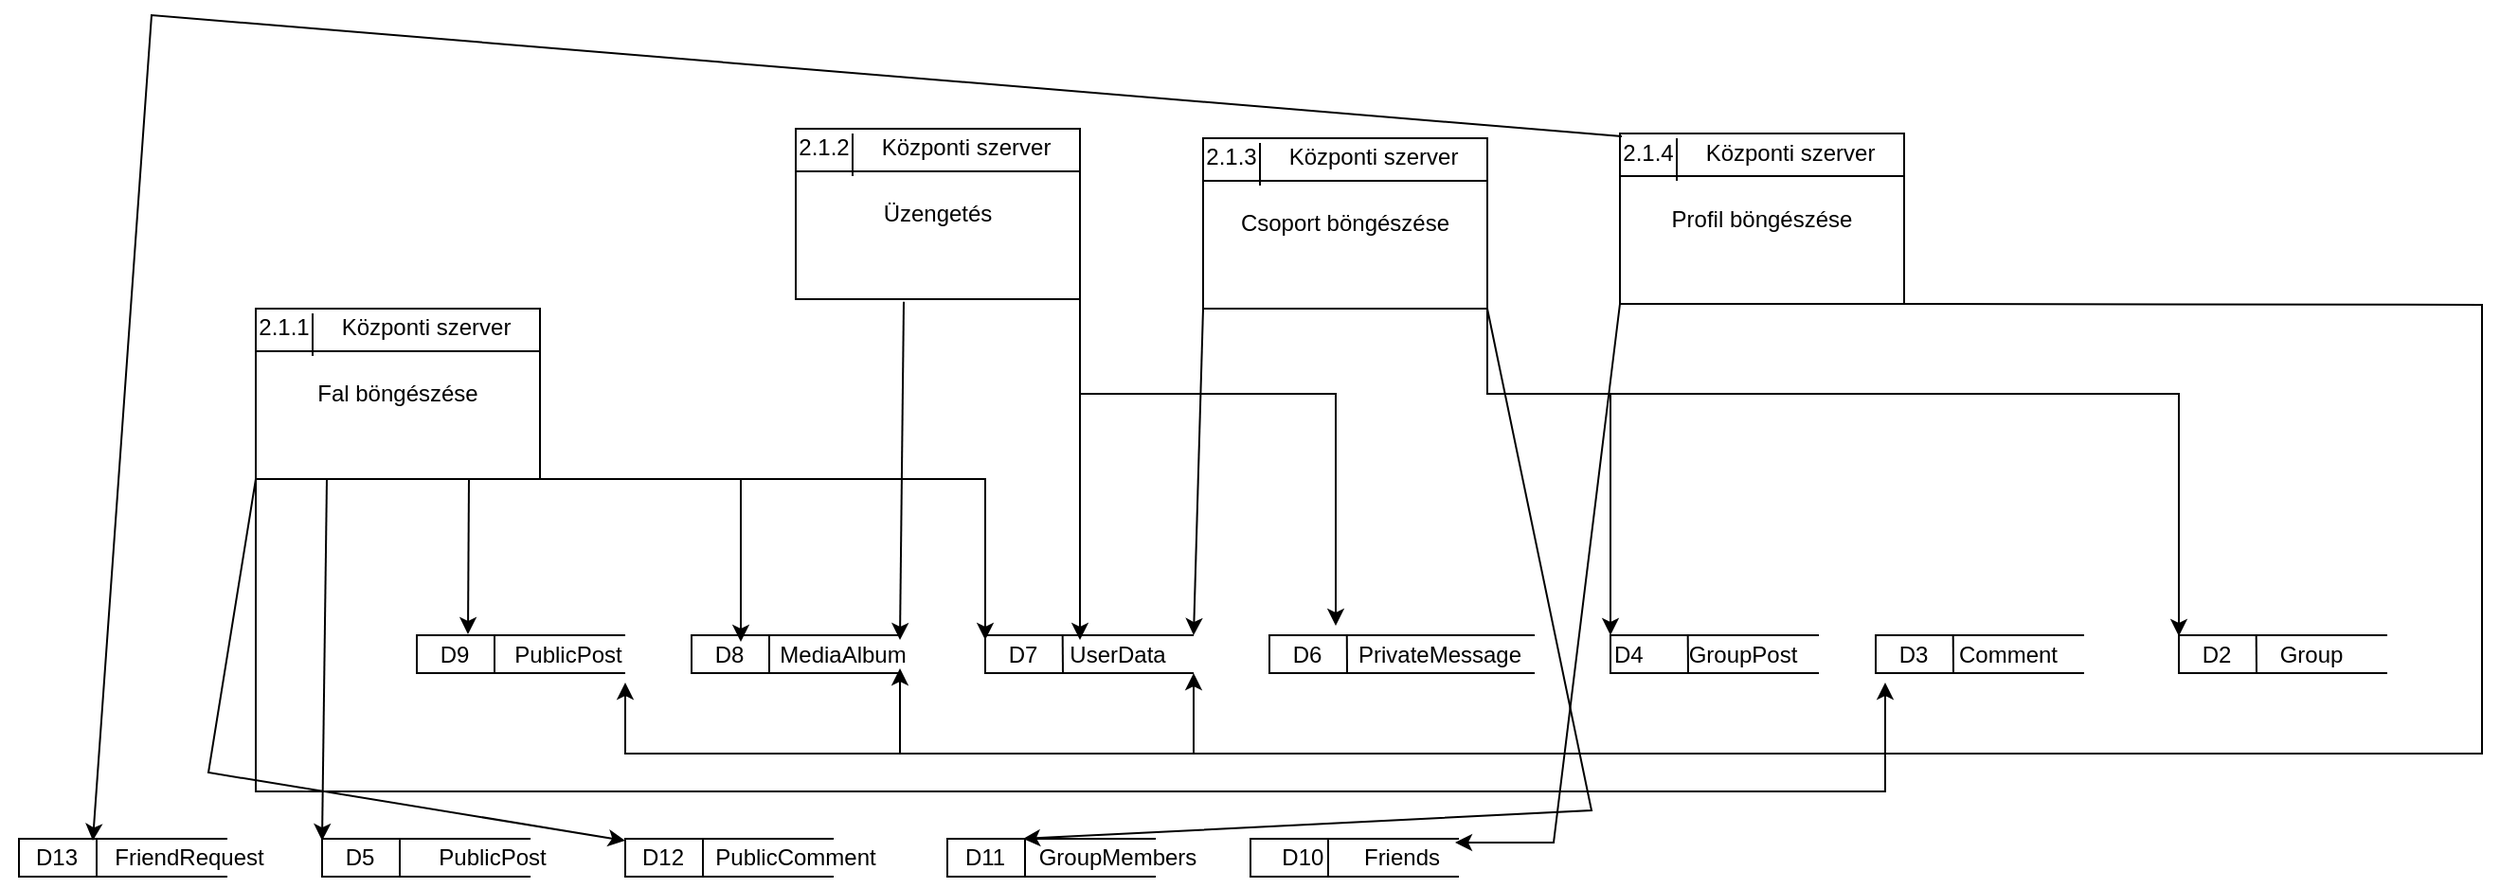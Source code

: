 <mxfile version="17.1.2" type="device"><diagram id="shE9v0hnylNguthQycy4" name="Page-1"><mxGraphModel dx="2272" dy="872" grid="1" gridSize="10" guides="1" tooltips="1" connect="1" arrows="1" fold="1" page="1" pageScale="1" pageWidth="850" pageHeight="1100" math="0" shadow="0"><root><mxCell id="0"/><mxCell id="1" parent="0"/><mxCell id="be3AMiHYgtLkQ3gNRqeP-21" value="" style="strokeWidth=1;html=1;shape=mxgraph.flowchart.annotation_1;align=left;pointerEvents=1;fillColor=#FFFFFF;" parent="1" vertex="1"><mxGeometry x="500" y="497.5" width="140" height="20" as="geometry"/></mxCell><mxCell id="be3AMiHYgtLkQ3gNRqeP-22" value="" style="endArrow=none;html=1;rounded=0;entryX=0.292;entryY=-0.017;entryDx=0;entryDy=0;entryPerimeter=0;" parent="1" target="be3AMiHYgtLkQ3gNRqeP-21" edge="1"><mxGeometry width="50" height="50" relative="1" as="geometry"><mxPoint x="541" y="517.5" as="sourcePoint"/><mxPoint x="541" y="502.5" as="targetPoint"/></mxGeometry></mxCell><mxCell id="be3AMiHYgtLkQ3gNRqeP-23" value="D6" style="text;html=1;strokeColor=none;fillColor=none;align=center;verticalAlign=middle;whiteSpace=wrap;rounded=0;" parent="1" vertex="1"><mxGeometry x="490" y="492.5" width="60" height="30" as="geometry"/></mxCell><mxCell id="be3AMiHYgtLkQ3gNRqeP-24" value="PrivateMessage" style="text;html=1;strokeColor=none;fillColor=none;align=center;verticalAlign=middle;whiteSpace=wrap;rounded=0;" parent="1" vertex="1"><mxGeometry x="560" y="492.5" width="60" height="30" as="geometry"/></mxCell><mxCell id="be3AMiHYgtLkQ3gNRqeP-25" value="" style="strokeWidth=1;html=1;shape=mxgraph.flowchart.annotation_1;align=left;pointerEvents=1;fillColor=#FFFFFF;" parent="1" vertex="1"><mxGeometry x="350" y="497.5" width="110" height="20" as="geometry"/></mxCell><mxCell id="be3AMiHYgtLkQ3gNRqeP-26" value="" style="endArrow=none;html=1;rounded=0;entryX=0.014;entryY=0.163;entryDx=0;entryDy=0;entryPerimeter=0;" parent="1" target="be3AMiHYgtLkQ3gNRqeP-28" edge="1"><mxGeometry width="50" height="50" relative="1" as="geometry"><mxPoint x="391" y="517.5" as="sourcePoint"/><mxPoint x="460" y="537.5" as="targetPoint"/></mxGeometry></mxCell><mxCell id="be3AMiHYgtLkQ3gNRqeP-27" value="D7" style="text;html=1;strokeColor=none;fillColor=none;align=center;verticalAlign=middle;whiteSpace=wrap;rounded=0;" parent="1" vertex="1"><mxGeometry x="340" y="492.5" width="60" height="30" as="geometry"/></mxCell><mxCell id="be3AMiHYgtLkQ3gNRqeP-28" value="UserData" style="text;html=1;strokeColor=none;fillColor=none;align=center;verticalAlign=middle;whiteSpace=wrap;rounded=0;" parent="1" vertex="1"><mxGeometry x="390" y="492.5" width="60" height="30" as="geometry"/></mxCell><mxCell id="be3AMiHYgtLkQ3gNRqeP-29" value="" style="strokeWidth=1;html=1;shape=mxgraph.flowchart.annotation_1;align=left;pointerEvents=1;fillColor=#FFFFFF;" parent="1" vertex="1"><mxGeometry x="195" y="497.5" width="110" height="20" as="geometry"/></mxCell><mxCell id="be3AMiHYgtLkQ3gNRqeP-30" value="" style="endArrow=none;html=1;rounded=0;" parent="1" edge="1"><mxGeometry width="50" height="50" relative="1" as="geometry"><mxPoint x="236" y="517.5" as="sourcePoint"/><mxPoint x="236" y="497.5" as="targetPoint"/></mxGeometry></mxCell><mxCell id="be3AMiHYgtLkQ3gNRqeP-31" value="D8" style="text;html=1;strokeColor=none;fillColor=none;align=center;verticalAlign=middle;whiteSpace=wrap;rounded=0;" parent="1" vertex="1"><mxGeometry x="185" y="492.5" width="60" height="30" as="geometry"/></mxCell><mxCell id="be3AMiHYgtLkQ3gNRqeP-32" value="MediaAlbum" style="text;html=1;strokeColor=none;fillColor=none;align=center;verticalAlign=middle;whiteSpace=wrap;rounded=0;" parent="1" vertex="1"><mxGeometry x="245" y="492.5" width="60" height="30" as="geometry"/></mxCell><mxCell id="be3AMiHYgtLkQ3gNRqeP-33" value="" style="strokeWidth=1;html=1;shape=mxgraph.flowchart.annotation_1;align=left;pointerEvents=1;fillColor=#FFFFFF;" parent="1" vertex="1"><mxGeometry x="50" y="497.5" width="110" height="20" as="geometry"/></mxCell><mxCell id="be3AMiHYgtLkQ3gNRqeP-34" value="" style="endArrow=none;html=1;rounded=0;" parent="1" edge="1"><mxGeometry width="50" height="50" relative="1" as="geometry"><mxPoint x="91" y="517.5" as="sourcePoint"/><mxPoint x="91" y="497.5" as="targetPoint"/></mxGeometry></mxCell><mxCell id="be3AMiHYgtLkQ3gNRqeP-35" value="D9" style="text;html=1;strokeColor=none;fillColor=none;align=center;verticalAlign=middle;whiteSpace=wrap;rounded=0;" parent="1" vertex="1"><mxGeometry x="40" y="492.5" width="60" height="30" as="geometry"/></mxCell><mxCell id="be3AMiHYgtLkQ3gNRqeP-36" value="PublicPost" style="text;html=1;strokeColor=none;fillColor=none;align=center;verticalAlign=middle;whiteSpace=wrap;rounded=0;" parent="1" vertex="1"><mxGeometry x="100" y="492.5" width="60" height="30" as="geometry"/></mxCell><mxCell id="be3AMiHYgtLkQ3gNRqeP-48" value="" style="strokeWidth=1;html=1;shape=mxgraph.flowchart.annotation_1;align=left;pointerEvents=1;fillColor=#FFFFFF;" parent="1" vertex="1"><mxGeometry x="980" y="497.5" width="110" height="20" as="geometry"/></mxCell><mxCell id="be3AMiHYgtLkQ3gNRqeP-49" value="" style="endArrow=none;html=1;rounded=0;entryX=0.014;entryY=0.163;entryDx=0;entryDy=0;entryPerimeter=0;" parent="1" target="be3AMiHYgtLkQ3gNRqeP-51" edge="1"><mxGeometry width="50" height="50" relative="1" as="geometry"><mxPoint x="1021" y="517.5" as="sourcePoint"/><mxPoint x="1090" y="537.5" as="targetPoint"/></mxGeometry></mxCell><mxCell id="be3AMiHYgtLkQ3gNRqeP-50" value="D2" style="text;html=1;strokeColor=none;fillColor=none;align=center;verticalAlign=middle;whiteSpace=wrap;rounded=0;" parent="1" vertex="1"><mxGeometry x="970" y="492.5" width="60" height="30" as="geometry"/></mxCell><mxCell id="be3AMiHYgtLkQ3gNRqeP-51" value="Group" style="text;html=1;strokeColor=none;fillColor=none;align=center;verticalAlign=middle;whiteSpace=wrap;rounded=0;" parent="1" vertex="1"><mxGeometry x="1020" y="492.5" width="60" height="30" as="geometry"/></mxCell><mxCell id="be3AMiHYgtLkQ3gNRqeP-52" value="" style="strokeWidth=1;html=1;shape=mxgraph.flowchart.annotation_1;align=left;pointerEvents=1;fillColor=#FFFFFF;" parent="1" vertex="1"><mxGeometry x="820" y="497.5" width="110" height="20" as="geometry"/></mxCell><mxCell id="be3AMiHYgtLkQ3gNRqeP-53" value="" style="endArrow=none;html=1;rounded=0;entryX=0.014;entryY=0.163;entryDx=0;entryDy=0;entryPerimeter=0;" parent="1" target="be3AMiHYgtLkQ3gNRqeP-55" edge="1"><mxGeometry width="50" height="50" relative="1" as="geometry"><mxPoint x="861" y="517.5" as="sourcePoint"/><mxPoint x="930" y="537.5" as="targetPoint"/></mxGeometry></mxCell><mxCell id="be3AMiHYgtLkQ3gNRqeP-54" value="D3" style="text;html=1;strokeColor=none;fillColor=none;align=center;verticalAlign=middle;whiteSpace=wrap;rounded=0;" parent="1" vertex="1"><mxGeometry x="810" y="492.5" width="60" height="30" as="geometry"/></mxCell><mxCell id="be3AMiHYgtLkQ3gNRqeP-55" value="&lt;div&gt;Comment&lt;/div&gt;" style="text;html=1;strokeColor=none;fillColor=none;align=center;verticalAlign=middle;whiteSpace=wrap;rounded=0;" parent="1" vertex="1"><mxGeometry x="860" y="492.5" width="60" height="30" as="geometry"/></mxCell><mxCell id="be3AMiHYgtLkQ3gNRqeP-56" value="D4" style="strokeWidth=1;html=1;shape=mxgraph.flowchart.annotation_1;align=left;pointerEvents=1;fillColor=#FFFFFF;" parent="1" vertex="1"><mxGeometry x="680" y="497.5" width="110" height="20" as="geometry"/></mxCell><mxCell id="be3AMiHYgtLkQ3gNRqeP-57" value="" style="endArrow=none;html=1;rounded=0;entryX=0.014;entryY=0.163;entryDx=0;entryDy=0;entryPerimeter=0;" parent="1" target="be3AMiHYgtLkQ3gNRqeP-58" edge="1"><mxGeometry width="50" height="50" relative="1" as="geometry"><mxPoint x="721" y="517.5" as="sourcePoint"/><mxPoint x="790" y="537.5" as="targetPoint"/></mxGeometry></mxCell><mxCell id="be3AMiHYgtLkQ3gNRqeP-58" value="GroupPost" style="text;html=1;strokeColor=none;fillColor=none;align=center;verticalAlign=middle;whiteSpace=wrap;rounded=0;" parent="1" vertex="1"><mxGeometry x="720" y="492.5" width="60" height="30" as="geometry"/></mxCell><mxCell id="T6Ls_VBpRJvkliMBlUlu-1" value="Fal böngészése" style="rounded=0;whiteSpace=wrap;html=1;fillColor=default;" parent="1" vertex="1"><mxGeometry x="-35" y="325" width="150" height="90" as="geometry"/></mxCell><mxCell id="T6Ls_VBpRJvkliMBlUlu-2" value="2.1.1" style="text;html=1;strokeColor=none;fillColor=none;align=center;verticalAlign=middle;whiteSpace=wrap;rounded=0;" parent="1" vertex="1"><mxGeometry x="-50" y="320" width="60" height="30" as="geometry"/></mxCell><mxCell id="T6Ls_VBpRJvkliMBlUlu-3" value="Központi szerver" style="text;html=1;strokeColor=none;fillColor=none;align=center;verticalAlign=middle;whiteSpace=wrap;rounded=0;" parent="1" vertex="1"><mxGeometry x="-5" y="320" width="120" height="30" as="geometry"/></mxCell><mxCell id="T6Ls_VBpRJvkliMBlUlu-4" value="" style="endArrow=none;html=1;rounded=0;entryX=1;entryY=0.25;entryDx=0;entryDy=0;exitX=0;exitY=0.25;exitDx=0;exitDy=0;" parent="1" source="T6Ls_VBpRJvkliMBlUlu-1" target="T6Ls_VBpRJvkliMBlUlu-1" edge="1"><mxGeometry width="50" height="50" relative="1" as="geometry"><mxPoint x="-175" y="645" as="sourcePoint"/><mxPoint x="-125" y="595" as="targetPoint"/></mxGeometry></mxCell><mxCell id="T6Ls_VBpRJvkliMBlUlu-5" value="" style="endArrow=none;html=1;rounded=0;entryX=0;entryY=0.25;entryDx=0;entryDy=0;exitX=0;exitY=1;exitDx=0;exitDy=0;" parent="1" source="T6Ls_VBpRJvkliMBlUlu-3" target="T6Ls_VBpRJvkliMBlUlu-3" edge="1"><mxGeometry width="50" height="50" relative="1" as="geometry"><mxPoint x="-175" y="645" as="sourcePoint"/><mxPoint x="-125" y="595" as="targetPoint"/></mxGeometry></mxCell><mxCell id="T6Ls_VBpRJvkliMBlUlu-8" value="" style="endArrow=classic;html=1;rounded=0;exitX=0.75;exitY=1;exitDx=0;exitDy=0;" parent="1" source="T6Ls_VBpRJvkliMBlUlu-1" edge="1"><mxGeometry width="50" height="50" relative="1" as="geometry"><mxPoint x="390" y="340" as="sourcePoint"/><mxPoint x="77" y="497" as="targetPoint"/></mxGeometry></mxCell><mxCell id="T6Ls_VBpRJvkliMBlUlu-10" value="" style="endArrow=classic;html=1;rounded=0;exitX=1;exitY=1;exitDx=0;exitDy=0;" parent="1" source="T6Ls_VBpRJvkliMBlUlu-1" edge="1"><mxGeometry width="50" height="50" relative="1" as="geometry"><mxPoint x="390" y="340" as="sourcePoint"/><mxPoint x="350" y="500" as="targetPoint"/><Array as="points"><mxPoint x="350" y="415"/></Array></mxGeometry></mxCell><mxCell id="T6Ls_VBpRJvkliMBlUlu-11" value="Üzengetés" style="rounded=0;whiteSpace=wrap;html=1;fillColor=default;" parent="1" vertex="1"><mxGeometry x="250" y="230" width="150" height="90" as="geometry"/></mxCell><mxCell id="T6Ls_VBpRJvkliMBlUlu-12" value="2.1.2" style="text;html=1;strokeColor=none;fillColor=none;align=center;verticalAlign=middle;whiteSpace=wrap;rounded=0;" parent="1" vertex="1"><mxGeometry x="235" y="225" width="60" height="30" as="geometry"/></mxCell><mxCell id="T6Ls_VBpRJvkliMBlUlu-13" value="Központi szerver" style="text;html=1;strokeColor=none;fillColor=none;align=center;verticalAlign=middle;whiteSpace=wrap;rounded=0;" parent="1" vertex="1"><mxGeometry x="280" y="225" width="120" height="30" as="geometry"/></mxCell><mxCell id="T6Ls_VBpRJvkliMBlUlu-14" value="" style="endArrow=none;html=1;rounded=0;entryX=1;entryY=0.25;entryDx=0;entryDy=0;exitX=0;exitY=0.25;exitDx=0;exitDy=0;" parent="1" source="T6Ls_VBpRJvkliMBlUlu-11" target="T6Ls_VBpRJvkliMBlUlu-11" edge="1"><mxGeometry width="50" height="50" relative="1" as="geometry"><mxPoint x="110" y="550" as="sourcePoint"/><mxPoint x="160" y="500" as="targetPoint"/></mxGeometry></mxCell><mxCell id="T6Ls_VBpRJvkliMBlUlu-15" value="" style="endArrow=none;html=1;rounded=0;entryX=0;entryY=0.25;entryDx=0;entryDy=0;exitX=0;exitY=1;exitDx=0;exitDy=0;" parent="1" source="T6Ls_VBpRJvkliMBlUlu-13" target="T6Ls_VBpRJvkliMBlUlu-13" edge="1"><mxGeometry width="50" height="50" relative="1" as="geometry"><mxPoint x="110" y="550" as="sourcePoint"/><mxPoint x="160" y="500" as="targetPoint"/></mxGeometry></mxCell><mxCell id="T6Ls_VBpRJvkliMBlUlu-17" value="" style="endArrow=classic;html=1;rounded=0;exitX=1;exitY=1;exitDx=0;exitDy=0;" parent="1" source="T6Ls_VBpRJvkliMBlUlu-11" edge="1"><mxGeometry width="50" height="50" relative="1" as="geometry"><mxPoint x="430" y="330" as="sourcePoint"/><mxPoint x="400" y="500" as="targetPoint"/></mxGeometry></mxCell><mxCell id="T6Ls_VBpRJvkliMBlUlu-18" value="" style="endArrow=classic;html=1;rounded=0;entryX=0.75;entryY=0;entryDx=0;entryDy=0;exitX=1;exitY=1;exitDx=0;exitDy=0;" parent="1" source="T6Ls_VBpRJvkliMBlUlu-11" target="be3AMiHYgtLkQ3gNRqeP-23" edge="1"><mxGeometry width="50" height="50" relative="1" as="geometry"><mxPoint x="430" y="330" as="sourcePoint"/><mxPoint x="480" y="280" as="targetPoint"/><Array as="points"><mxPoint x="400" y="370"/><mxPoint x="535" y="370"/></Array></mxGeometry></mxCell><mxCell id="T6Ls_VBpRJvkliMBlUlu-19" value="" style="endArrow=classic;html=1;rounded=0;entryX=1;entryY=0.25;entryDx=0;entryDy=0;exitX=0.38;exitY=1.015;exitDx=0;exitDy=0;exitPerimeter=0;" parent="1" source="T6Ls_VBpRJvkliMBlUlu-11" target="be3AMiHYgtLkQ3gNRqeP-32" edge="1"><mxGeometry width="50" height="50" relative="1" as="geometry"><mxPoint x="430" y="330" as="sourcePoint"/><mxPoint x="480" y="280" as="targetPoint"/></mxGeometry></mxCell><mxCell id="T6Ls_VBpRJvkliMBlUlu-20" value="Csoport böngészése" style="rounded=0;whiteSpace=wrap;html=1;fillColor=default;" parent="1" vertex="1"><mxGeometry x="465" y="235" width="150" height="90" as="geometry"/></mxCell><mxCell id="T6Ls_VBpRJvkliMBlUlu-21" value="2.1.3" style="text;html=1;strokeColor=none;fillColor=none;align=center;verticalAlign=middle;whiteSpace=wrap;rounded=0;" parent="1" vertex="1"><mxGeometry x="450" y="230" width="60" height="30" as="geometry"/></mxCell><mxCell id="T6Ls_VBpRJvkliMBlUlu-22" value="Központi szerver" style="text;html=1;strokeColor=none;fillColor=none;align=center;verticalAlign=middle;whiteSpace=wrap;rounded=0;" parent="1" vertex="1"><mxGeometry x="495" y="230" width="120" height="30" as="geometry"/></mxCell><mxCell id="T6Ls_VBpRJvkliMBlUlu-23" value="" style="endArrow=none;html=1;rounded=0;entryX=1;entryY=0.25;entryDx=0;entryDy=0;exitX=0;exitY=0.25;exitDx=0;exitDy=0;" parent="1" source="T6Ls_VBpRJvkliMBlUlu-20" target="T6Ls_VBpRJvkliMBlUlu-20" edge="1"><mxGeometry width="50" height="50" relative="1" as="geometry"><mxPoint x="325" y="555" as="sourcePoint"/><mxPoint x="375" y="505" as="targetPoint"/></mxGeometry></mxCell><mxCell id="T6Ls_VBpRJvkliMBlUlu-24" value="" style="endArrow=none;html=1;rounded=0;entryX=0;entryY=0.25;entryDx=0;entryDy=0;exitX=0;exitY=1;exitDx=0;exitDy=0;" parent="1" source="T6Ls_VBpRJvkliMBlUlu-22" target="T6Ls_VBpRJvkliMBlUlu-22" edge="1"><mxGeometry width="50" height="50" relative="1" as="geometry"><mxPoint x="325" y="555" as="sourcePoint"/><mxPoint x="375" y="505" as="targetPoint"/></mxGeometry></mxCell><mxCell id="T6Ls_VBpRJvkliMBlUlu-26" value="" style="endArrow=classic;html=1;rounded=0;entryX=1;entryY=0;entryDx=0;entryDy=0;entryPerimeter=0;exitX=0;exitY=1;exitDx=0;exitDy=0;" parent="1" source="T6Ls_VBpRJvkliMBlUlu-20" target="be3AMiHYgtLkQ3gNRqeP-25" edge="1"><mxGeometry width="50" height="50" relative="1" as="geometry"><mxPoint x="430" y="330" as="sourcePoint"/><mxPoint x="480" y="280" as="targetPoint"/></mxGeometry></mxCell><mxCell id="T6Ls_VBpRJvkliMBlUlu-27" value="" style="endArrow=classic;html=1;rounded=0;entryX=0;entryY=0;entryDx=0;entryDy=0;entryPerimeter=0;exitX=1;exitY=1;exitDx=0;exitDy=0;" parent="1" source="T6Ls_VBpRJvkliMBlUlu-20" target="be3AMiHYgtLkQ3gNRqeP-56" edge="1"><mxGeometry width="50" height="50" relative="1" as="geometry"><mxPoint x="430" y="330" as="sourcePoint"/><mxPoint x="480" y="280" as="targetPoint"/><Array as="points"><mxPoint x="615" y="370"/><mxPoint x="680" y="370"/></Array></mxGeometry></mxCell><mxCell id="T6Ls_VBpRJvkliMBlUlu-30" value="" style="endArrow=classic;html=1;rounded=0;entryX=0.25;entryY=1;entryDx=0;entryDy=0;exitX=0;exitY=1;exitDx=0;exitDy=0;" parent="1" source="T6Ls_VBpRJvkliMBlUlu-1" target="be3AMiHYgtLkQ3gNRqeP-54" edge="1"><mxGeometry width="50" height="50" relative="1" as="geometry"><mxPoint x="430" y="420" as="sourcePoint"/><mxPoint x="480" y="370" as="targetPoint"/><Array as="points"><mxPoint x="-35" y="580"/><mxPoint x="825" y="580"/></Array></mxGeometry></mxCell><mxCell id="T6Ls_VBpRJvkliMBlUlu-31" value="Profil böngészése" style="rounded=0;whiteSpace=wrap;html=1;fillColor=default;" parent="1" vertex="1"><mxGeometry x="685" y="232.5" width="150" height="90" as="geometry"/></mxCell><mxCell id="T6Ls_VBpRJvkliMBlUlu-32" value="2.1.4" style="text;html=1;strokeColor=none;fillColor=none;align=center;verticalAlign=middle;whiteSpace=wrap;rounded=0;" parent="1" vertex="1"><mxGeometry x="670" y="227.5" width="60" height="30" as="geometry"/></mxCell><mxCell id="T6Ls_VBpRJvkliMBlUlu-33" value="Központi szerver" style="text;html=1;strokeColor=none;fillColor=none;align=center;verticalAlign=middle;whiteSpace=wrap;rounded=0;" parent="1" vertex="1"><mxGeometry x="715" y="227.5" width="120" height="30" as="geometry"/></mxCell><mxCell id="T6Ls_VBpRJvkliMBlUlu-34" value="" style="endArrow=none;html=1;rounded=0;entryX=1;entryY=0.25;entryDx=0;entryDy=0;exitX=0;exitY=0.25;exitDx=0;exitDy=0;" parent="1" source="T6Ls_VBpRJvkliMBlUlu-31" target="T6Ls_VBpRJvkliMBlUlu-31" edge="1"><mxGeometry width="50" height="50" relative="1" as="geometry"><mxPoint x="545" y="552.5" as="sourcePoint"/><mxPoint x="595" y="502.5" as="targetPoint"/></mxGeometry></mxCell><mxCell id="T6Ls_VBpRJvkliMBlUlu-35" value="" style="endArrow=none;html=1;rounded=0;entryX=0;entryY=0.25;entryDx=0;entryDy=0;exitX=0;exitY=1;exitDx=0;exitDy=0;" parent="1" source="T6Ls_VBpRJvkliMBlUlu-33" target="T6Ls_VBpRJvkliMBlUlu-33" edge="1"><mxGeometry width="50" height="50" relative="1" as="geometry"><mxPoint x="545" y="552.5" as="sourcePoint"/><mxPoint x="595" y="502.5" as="targetPoint"/></mxGeometry></mxCell><mxCell id="T6Ls_VBpRJvkliMBlUlu-36" value="" style="endArrow=classic;html=1;rounded=0;entryX=1;entryY=1;entryDx=0;entryDy=0;entryPerimeter=0;" parent="1" target="be3AMiHYgtLkQ3gNRqeP-25" edge="1"><mxGeometry width="50" height="50" relative="1" as="geometry"><mxPoint x="460" y="560" as="sourcePoint"/><mxPoint x="510" y="360" as="targetPoint"/></mxGeometry></mxCell><mxCell id="T6Ls_VBpRJvkliMBlUlu-37" value="" style="endArrow=classic;html=1;rounded=0;entryX=1;entryY=1;entryDx=0;entryDy=0;exitX=1;exitY=1;exitDx=0;exitDy=0;" parent="1" source="T6Ls_VBpRJvkliMBlUlu-31" target="be3AMiHYgtLkQ3gNRqeP-36" edge="1"><mxGeometry width="50" height="50" relative="1" as="geometry"><mxPoint x="460" y="410" as="sourcePoint"/><mxPoint x="510" y="360" as="targetPoint"/><Array as="points"><mxPoint x="1140" y="323"/><mxPoint x="1140" y="560"/><mxPoint x="160" y="560"/></Array></mxGeometry></mxCell><mxCell id="T6Ls_VBpRJvkliMBlUlu-39" value="" style="endArrow=classic;html=1;rounded=0;entryX=1;entryY=0.75;entryDx=0;entryDy=0;" parent="1" target="be3AMiHYgtLkQ3gNRqeP-32" edge="1"><mxGeometry width="50" height="50" relative="1" as="geometry"><mxPoint x="305" y="560" as="sourcePoint"/><mxPoint x="540" y="380" as="targetPoint"/></mxGeometry></mxCell><mxCell id="T6Ls_VBpRJvkliMBlUlu-40" value="" style="endArrow=classic;html=1;rounded=0;" parent="1" edge="1"><mxGeometry width="50" height="50" relative="1" as="geometry"><mxPoint x="221" y="415" as="sourcePoint"/><mxPoint x="221" y="501" as="targetPoint"/></mxGeometry></mxCell><mxCell id="T6Ls_VBpRJvkliMBlUlu-41" value="" style="endArrow=classic;html=1;rounded=0;" parent="1" edge="1"><mxGeometry width="50" height="50" relative="1" as="geometry"><mxPoint x="680" y="370" as="sourcePoint"/><mxPoint x="980" y="498" as="targetPoint"/><Array as="points"><mxPoint x="980" y="370"/></Array></mxGeometry></mxCell><mxCell id="olAW91P9AZ9Y3zjYod7j-1" value="" style="strokeWidth=1;html=1;shape=mxgraph.flowchart.annotation_1;align=left;pointerEvents=1;fillColor=#FFFFFF;" vertex="1" parent="1"><mxGeometry x="490" y="605" width="110" height="20" as="geometry"/></mxCell><mxCell id="olAW91P9AZ9Y3zjYod7j-2" value="" style="endArrow=none;html=1;rounded=0;" edge="1" parent="1"><mxGeometry width="50" height="50" relative="1" as="geometry"><mxPoint x="531" y="625" as="sourcePoint"/><mxPoint x="531" y="605" as="targetPoint"/></mxGeometry></mxCell><mxCell id="olAW91P9AZ9Y3zjYod7j-3" value="D10&lt;span style=&quot;white-space: pre&quot;&gt;&#9;&lt;/span&gt;" style="text;html=1;strokeColor=none;fillColor=none;align=center;verticalAlign=middle;whiteSpace=wrap;rounded=0;" vertex="1" parent="1"><mxGeometry x="490" y="600" width="60" height="30" as="geometry"/></mxCell><mxCell id="olAW91P9AZ9Y3zjYod7j-4" value="Friends" style="text;html=1;strokeColor=none;fillColor=none;align=center;verticalAlign=middle;whiteSpace=wrap;rounded=0;" vertex="1" parent="1"><mxGeometry x="540" y="600" width="60" height="30" as="geometry"/></mxCell><mxCell id="olAW91P9AZ9Y3zjYod7j-5" value="" style="strokeWidth=1;html=1;shape=mxgraph.flowchart.annotation_1;align=left;pointerEvents=1;fillColor=#FFFFFF;" vertex="1" parent="1"><mxGeometry x="330" y="605" width="110" height="20" as="geometry"/></mxCell><mxCell id="olAW91P9AZ9Y3zjYod7j-6" value="" style="endArrow=none;html=1;rounded=0;" edge="1" parent="1"><mxGeometry width="50" height="50" relative="1" as="geometry"><mxPoint x="371" y="625" as="sourcePoint"/><mxPoint x="371" y="605" as="targetPoint"/></mxGeometry></mxCell><mxCell id="olAW91P9AZ9Y3zjYod7j-7" value="D11" style="text;html=1;strokeColor=none;fillColor=none;align=center;verticalAlign=middle;whiteSpace=wrap;rounded=0;" vertex="1" parent="1"><mxGeometry x="320" y="600" width="60" height="30" as="geometry"/></mxCell><mxCell id="olAW91P9AZ9Y3zjYod7j-8" value="GroupMembers" style="text;html=1;strokeColor=none;fillColor=none;align=center;verticalAlign=middle;whiteSpace=wrap;rounded=0;" vertex="1" parent="1"><mxGeometry x="390" y="600" width="60" height="30" as="geometry"/></mxCell><mxCell id="olAW91P9AZ9Y3zjYod7j-9" value="" style="strokeWidth=1;html=1;shape=mxgraph.flowchart.annotation_1;align=left;pointerEvents=1;fillColor=#FFFFFF;" vertex="1" parent="1"><mxGeometry x="160" y="605" width="110" height="20" as="geometry"/></mxCell><mxCell id="olAW91P9AZ9Y3zjYod7j-10" value="" style="endArrow=none;html=1;rounded=0;" edge="1" parent="1"><mxGeometry width="50" height="50" relative="1" as="geometry"><mxPoint x="201" y="625" as="sourcePoint"/><mxPoint x="201" y="605" as="targetPoint"/></mxGeometry></mxCell><mxCell id="olAW91P9AZ9Y3zjYod7j-11" value="D12" style="text;html=1;strokeColor=none;fillColor=none;align=center;verticalAlign=middle;whiteSpace=wrap;rounded=0;" vertex="1" parent="1"><mxGeometry x="150" y="600" width="60" height="30" as="geometry"/></mxCell><mxCell id="olAW91P9AZ9Y3zjYod7j-12" value="PublicComment" style="text;html=1;strokeColor=none;fillColor=none;align=center;verticalAlign=middle;whiteSpace=wrap;rounded=0;" vertex="1" parent="1"><mxGeometry x="220" y="600" width="60" height="30" as="geometry"/></mxCell><mxCell id="olAW91P9AZ9Y3zjYod7j-13" value="" style="strokeWidth=1;html=1;shape=mxgraph.flowchart.annotation_1;align=left;pointerEvents=1;fillColor=#FFFFFF;" vertex="1" parent="1"><mxGeometry x="-160" y="605" width="110" height="20" as="geometry"/></mxCell><mxCell id="olAW91P9AZ9Y3zjYod7j-14" value="" style="endArrow=none;html=1;rounded=0;" edge="1" parent="1"><mxGeometry width="50" height="50" relative="1" as="geometry"><mxPoint x="-119" y="625" as="sourcePoint"/><mxPoint x="-119" y="605" as="targetPoint"/></mxGeometry></mxCell><mxCell id="olAW91P9AZ9Y3zjYod7j-15" value="D13" style="text;html=1;strokeColor=none;fillColor=none;align=center;verticalAlign=middle;whiteSpace=wrap;rounded=0;" vertex="1" parent="1"><mxGeometry x="-170" y="600" width="60" height="30" as="geometry"/></mxCell><mxCell id="olAW91P9AZ9Y3zjYod7j-16" value="FriendRequest" style="text;html=1;strokeColor=none;fillColor=none;align=center;verticalAlign=middle;whiteSpace=wrap;rounded=0;" vertex="1" parent="1"><mxGeometry x="-100" y="600" width="60" height="30" as="geometry"/></mxCell><mxCell id="olAW91P9AZ9Y3zjYod7j-17" value="" style="strokeWidth=1;html=1;shape=mxgraph.flowchart.annotation_1;align=left;pointerEvents=1;fillColor=#FFFFFF;" vertex="1" parent="1"><mxGeometry y="605" width="110" height="20" as="geometry"/></mxCell><mxCell id="olAW91P9AZ9Y3zjYod7j-18" value="" style="endArrow=none;html=1;rounded=0;" edge="1" parent="1"><mxGeometry width="50" height="50" relative="1" as="geometry"><mxPoint x="41" y="625" as="sourcePoint"/><mxPoint x="41" y="605" as="targetPoint"/></mxGeometry></mxCell><mxCell id="olAW91P9AZ9Y3zjYod7j-19" value="D5" style="text;html=1;strokeColor=none;fillColor=none;align=center;verticalAlign=middle;whiteSpace=wrap;rounded=0;" vertex="1" parent="1"><mxGeometry x="-10" y="600" width="60" height="30" as="geometry"/></mxCell><mxCell id="olAW91P9AZ9Y3zjYod7j-20" value="PublicPost" style="text;html=1;strokeColor=none;fillColor=none;align=center;verticalAlign=middle;whiteSpace=wrap;rounded=0;" vertex="1" parent="1"><mxGeometry x="60" y="600" width="60" height="30" as="geometry"/></mxCell><mxCell id="olAW91P9AZ9Y3zjYod7j-21" value="" style="endArrow=classic;html=1;rounded=0;exitX=1;exitY=1;exitDx=0;exitDy=0;" edge="1" parent="1" source="T6Ls_VBpRJvkliMBlUlu-20"><mxGeometry width="50" height="50" relative="1" as="geometry"><mxPoint x="410" y="710" as="sourcePoint"/><mxPoint x="370" y="605" as="targetPoint"/><Array as="points"><mxPoint x="670" y="590"/></Array></mxGeometry></mxCell><mxCell id="olAW91P9AZ9Y3zjYod7j-22" value="" style="endArrow=classic;html=1;rounded=0;exitX=0;exitY=1;exitDx=0;exitDy=0;" edge="1" parent="1" source="T6Ls_VBpRJvkliMBlUlu-1"><mxGeometry width="50" height="50" relative="1" as="geometry"><mxPoint y="740" as="sourcePoint"/><mxPoint x="160" y="606" as="targetPoint"/><Array as="points"><mxPoint x="-60" y="570"/></Array></mxGeometry></mxCell><mxCell id="olAW91P9AZ9Y3zjYod7j-23" value="" style="endArrow=classic;html=1;rounded=0;exitX=0.25;exitY=1;exitDx=0;exitDy=0;" edge="1" parent="1" source="T6Ls_VBpRJvkliMBlUlu-1"><mxGeometry width="50" height="50" relative="1" as="geometry"><mxPoint x="-220" y="520" as="sourcePoint"/><mxPoint y="606" as="targetPoint"/></mxGeometry></mxCell><mxCell id="olAW91P9AZ9Y3zjYod7j-24" value="" style="endArrow=classic;html=1;rounded=0;" edge="1" parent="1"><mxGeometry width="50" height="50" relative="1" as="geometry"><mxPoint x="686" y="234" as="sourcePoint"/><mxPoint x="-121" y="606" as="targetPoint"/><Array as="points"><mxPoint x="-90" y="170"/></Array></mxGeometry></mxCell><mxCell id="olAW91P9AZ9Y3zjYod7j-25" value="" style="endArrow=classic;html=1;rounded=0;exitX=0;exitY=1;exitDx=0;exitDy=0;" edge="1" parent="1" source="T6Ls_VBpRJvkliMBlUlu-31"><mxGeometry width="50" height="50" relative="1" as="geometry"><mxPoint x="560" y="710" as="sourcePoint"/><mxPoint x="598" y="607" as="targetPoint"/><Array as="points"><mxPoint x="650" y="607"/></Array></mxGeometry></mxCell></root></mxGraphModel></diagram></mxfile>